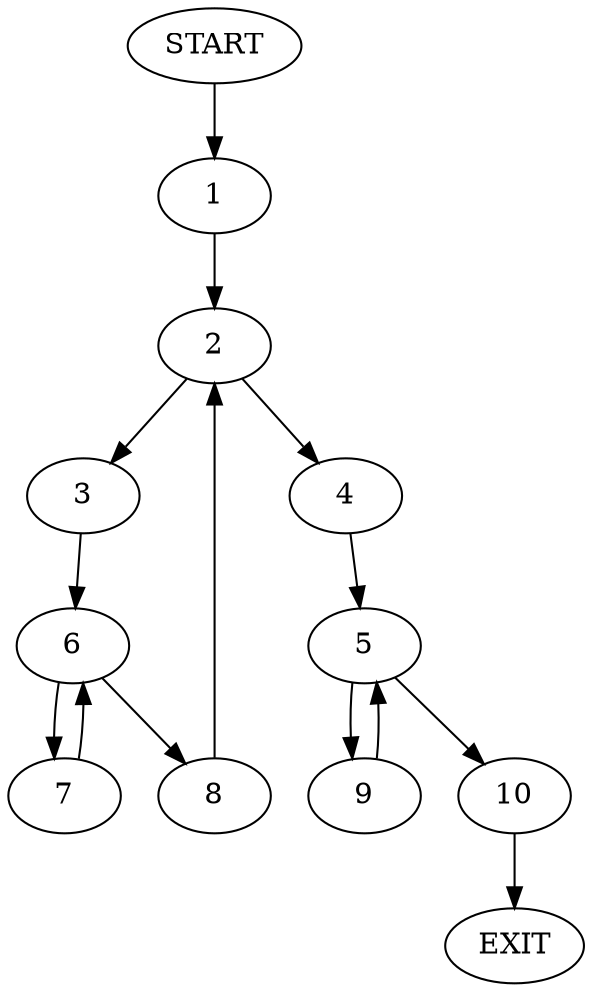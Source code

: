 digraph {
0 [label="START"]
11 [label="EXIT"]
0 -> 1
1 -> 2
2 -> 3
2 -> 4
4 -> 5
3 -> 6
6 -> 7
6 -> 8
8 -> 2
7 -> 6
5 -> 9
5 -> 10
10 -> 11
9 -> 5
}
